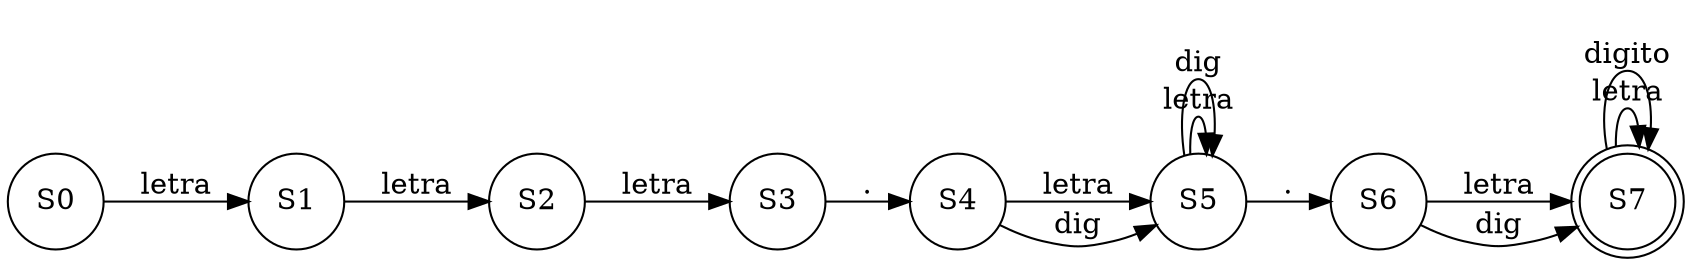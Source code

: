 digraph grafica{
rankdir=LR;
forcelabels= true;
node [shape = circle];
S0 [label = "S0"];
S1 [label = "S1"];
S2 [label = "S2"];
S3 [label = "S3"];
S4 [label = "S4"];
S5 [label = "S5"];
S6 [label = "S6"];
S7 [label = "S7", shape = doublecircle];
S0->S1[label="letra"]
S1->S2[label="letra"]
S2->S3[label="letra"]
S3->S4[label="."]
S4->S5[label="letra"]
S4->S5[label="dig"]
S5->S5[label="letra"]
S5->S6[label="."]
S5->S5[label="dig"]
S6->S7[label="letra"]
S6->S7[label="dig"]
S7->S7[label="letra"]
S7->S7[label="digito"]

}